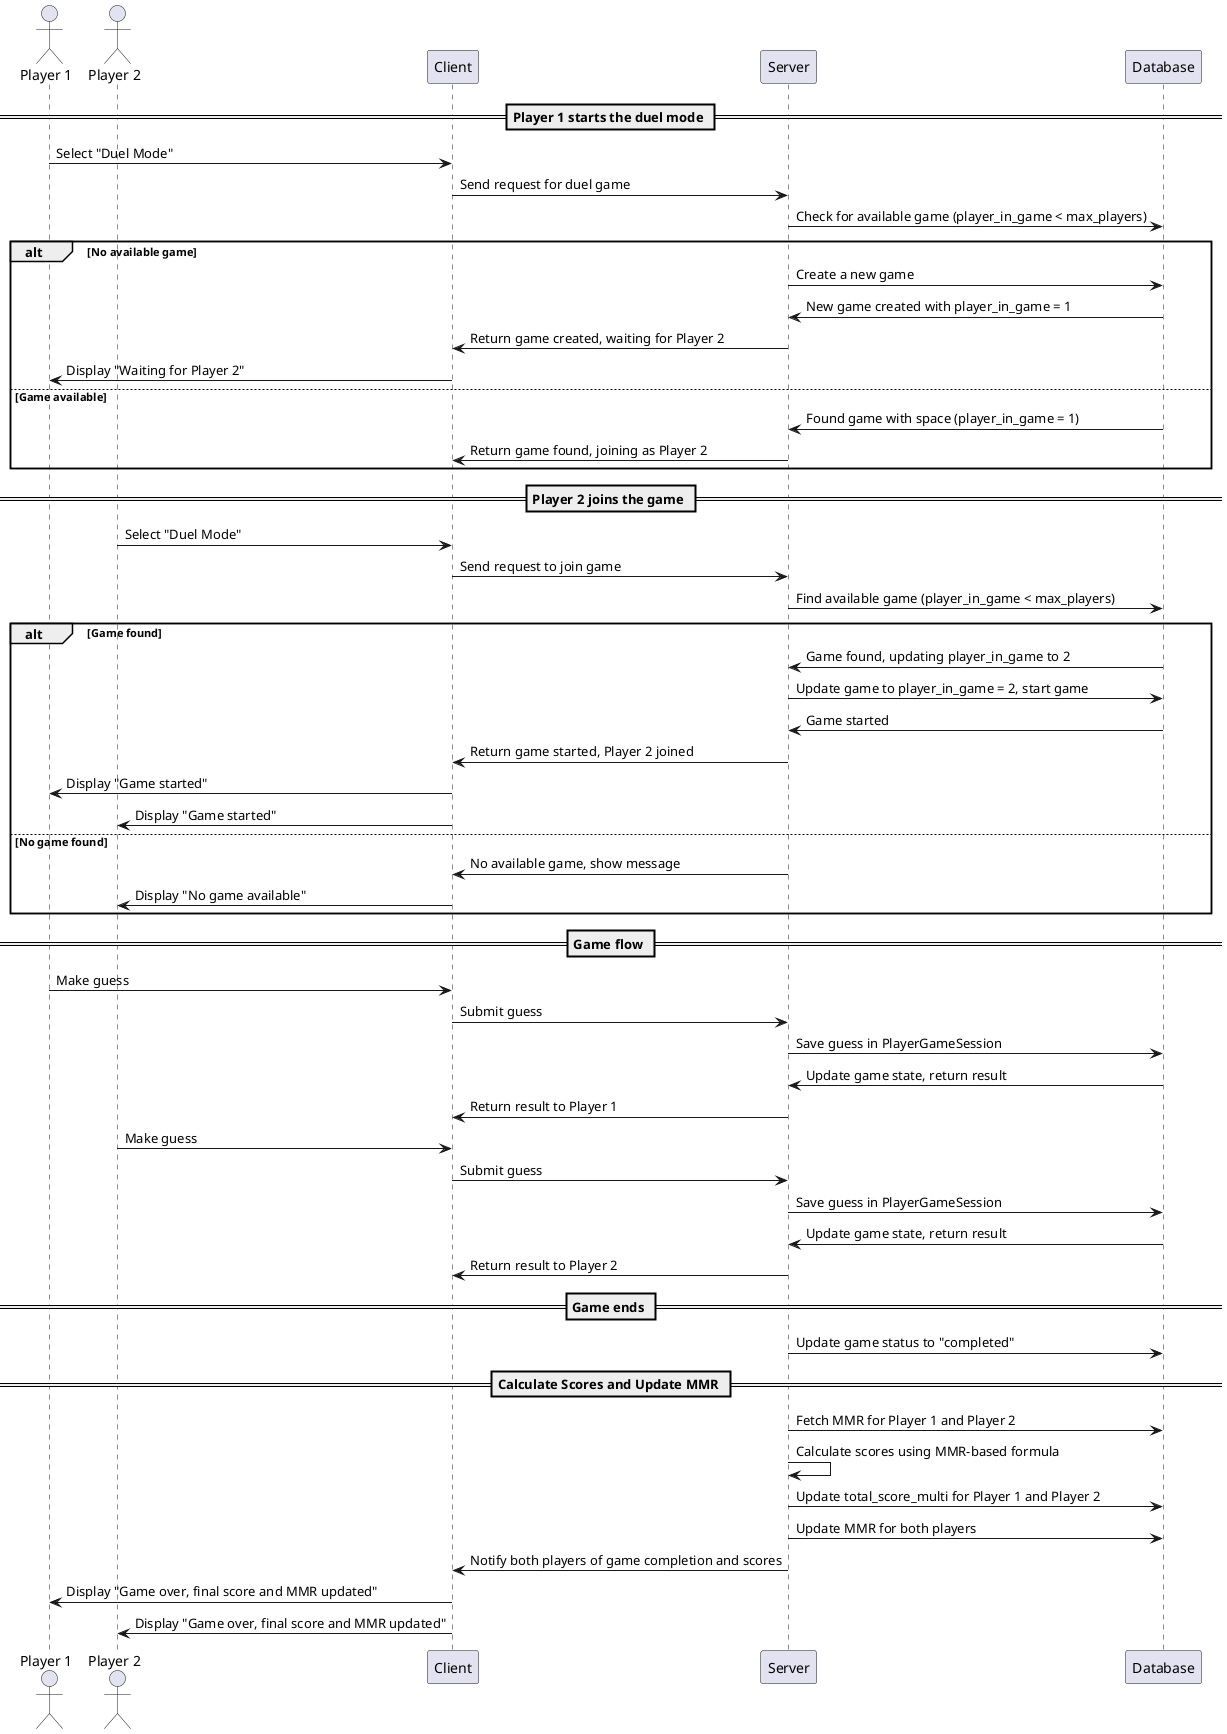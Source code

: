 @startuml Worduel

actor "Player 1" as P1
actor "Player 2" as P2
participant "Client" as C
participant "Server" as S
participant "Database" as DB

== Player 1 starts the duel mode ==
P1 -> C : Select "Duel Mode"
C -> S : Send request for duel game
S -> DB : Check for available game (player_in_game < max_players)

alt No available game
    S -> DB : Create a new game
    DB -> S : New game created with player_in_game = 1
    S -> C : Return game created, waiting for Player 2
    C -> P1 : Display "Waiting for Player 2"
else Game available
    DB -> S : Found game with space (player_in_game = 1)
    S -> C : Return game found, joining as Player 2
end

== Player 2 joins the game ==
P2 -> C : Select "Duel Mode"
C -> S : Send request to join game
S -> DB : Find available game (player_in_game < max_players)

alt Game found
    DB -> S : Game found, updating player_in_game to 2
    S -> DB : Update game to player_in_game = 2, start game
    DB -> S : Game started
    S -> C : Return game started, Player 2 joined
    C -> P1 : Display "Game started"
    C -> P2 : Display "Game started"
else No game found
    S -> C : No available game, show message
    C -> P2 : Display "No game available"
end

== Game flow ==
P1 -> C : Make guess
C -> S : Submit guess
S -> DB : Save guess in PlayerGameSession
DB -> S : Update game state, return result
S -> C : Return result to Player 1

P2 -> C : Make guess
C -> S : Submit guess
S -> DB : Save guess in PlayerGameSession
DB -> S : Update game state, return result
S -> C : Return result to Player 2

== Game ends ==
S -> DB : Update game status to "completed"

== Calculate Scores and Update MMR ==
S -> DB : Fetch MMR for Player 1 and Player 2
S -> S : Calculate scores using MMR-based formula
S -> DB : Update total_score_multi for Player 1 and Player 2
S -> DB : Update MMR for both players
S -> C : Notify both players of game completion and scores

C -> P1 : Display "Game over, final score and MMR updated"
C -> P2 : Display "Game over, final score and MMR updated"

@enduml
